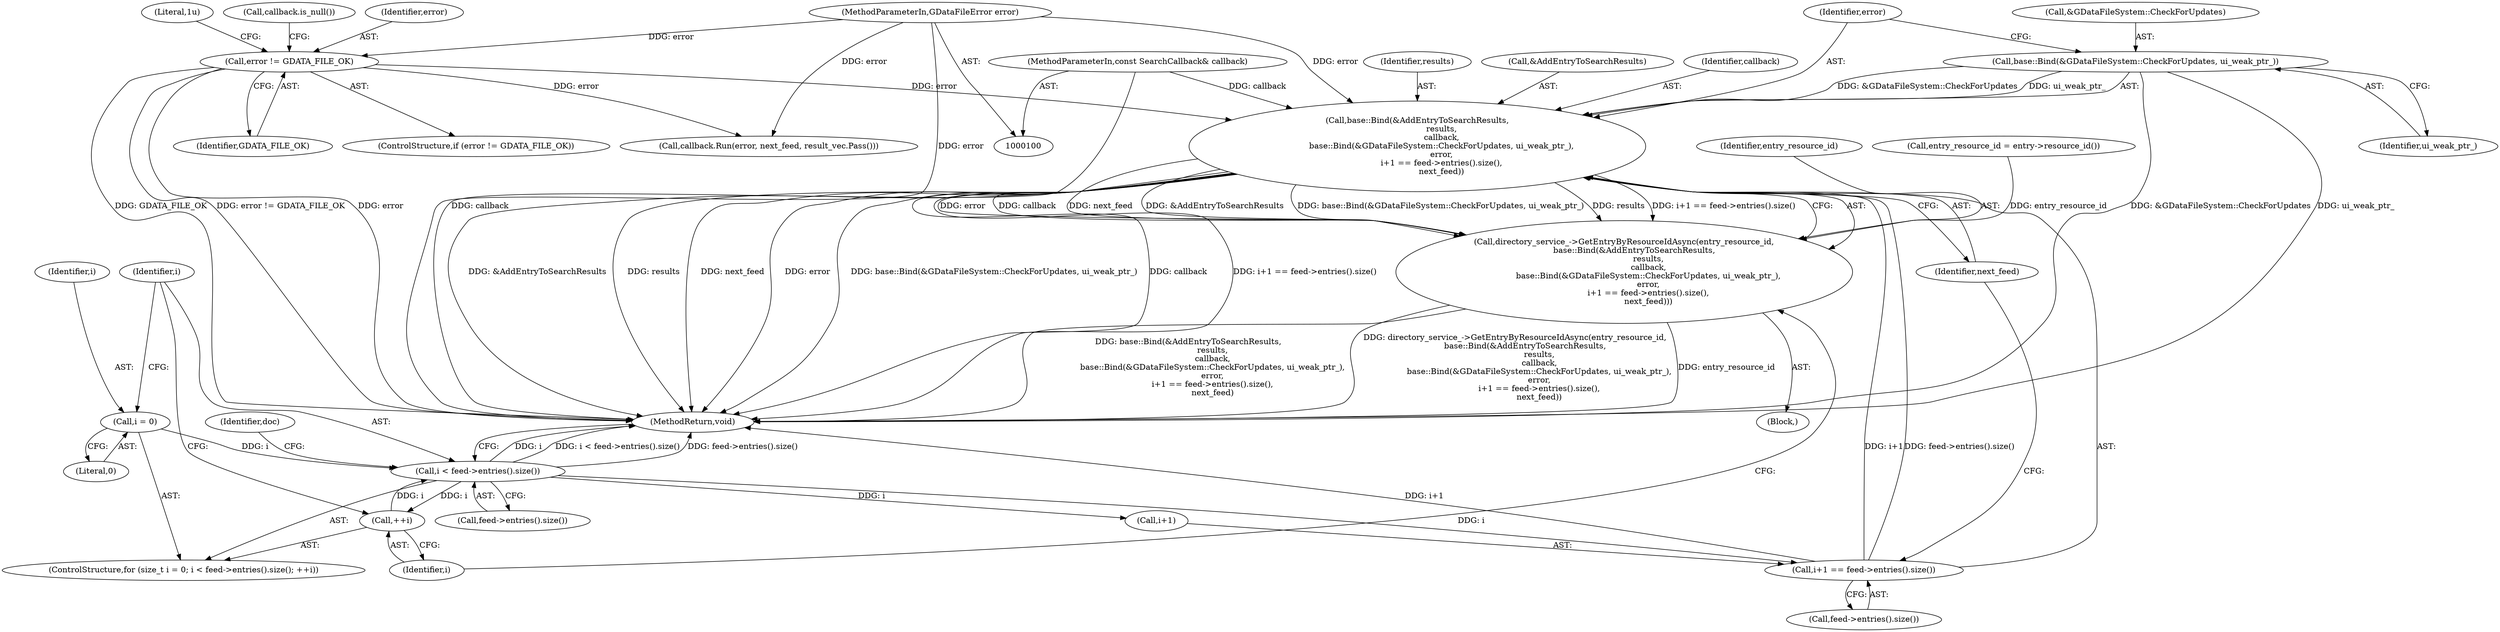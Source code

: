 digraph "0_Chrome_dd3b6fe574edad231c01c78e4647a74c38dc4178_3@pointer" {
"1000188" [label="(Call,base::Bind(&AddEntryToSearchResults,\n                   results,\n                   callback,\n                   base::Bind(&GDataFileSystem::CheckForUpdates, ui_weak_ptr_),\n                   error,\n                   i+1 == feed->entries().size(),\n                   next_feed))"];
"1000101" [label="(MethodParameterIn,const SearchCallback& callback)"];
"1000193" [label="(Call,base::Bind(&GDataFileSystem::CheckForUpdates, ui_weak_ptr_))"];
"1000109" [label="(Call,error != GDATA_FILE_OK)"];
"1000103" [label="(MethodParameterIn,GDataFileError error)"];
"1000198" [label="(Call,i+1 == feed->entries().size())"];
"1000148" [label="(Call,i < feed->entries().size())"];
"1000151" [label="(Call,++i)"];
"1000145" [label="(Call,i = 0)"];
"1000186" [label="(Call,directory_service_->GetEntryByResourceIdAsync(entry_resource_id,\n        base::Bind(&AddEntryToSearchResults,\n                   results,\n                   callback,\n                   base::Bind(&GDataFileSystem::CheckForUpdates, ui_weak_ptr_),\n                   error,\n                   i+1 == feed->entries().size(),\n                   next_feed)))"];
"1000197" [label="(Identifier,error)"];
"1000188" [label="(Call,base::Bind(&AddEntryToSearchResults,\n                   results,\n                   callback,\n                   base::Bind(&GDataFileSystem::CheckForUpdates, ui_weak_ptr_),\n                   error,\n                   i+1 == feed->entries().size(),\n                   next_feed))"];
"1000198" [label="(Call,i+1 == feed->entries().size())"];
"1000196" [label="(Identifier,ui_weak_ptr_)"];
"1000151" [label="(Call,++i)"];
"1000186" [label="(Call,directory_service_->GetEntryByResourceIdAsync(entry_resource_id,\n        base::Bind(&AddEntryToSearchResults,\n                   results,\n                   callback,\n                   base::Bind(&GDataFileSystem::CheckForUpdates, ui_weak_ptr_),\n                   error,\n                   i+1 == feed->entries().size(),\n                   next_feed)))"];
"1000191" [label="(Identifier,results)"];
"1000143" [label="(ControlStructure,for (size_t i = 0; i < feed->entries().size(); ++i))"];
"1000194" [label="(Call,&GDataFileSystem::CheckForUpdates)"];
"1000111" [label="(Identifier,GDATA_FILE_OK)"];
"1000204" [label="(MethodReturn,void)"];
"1000109" [label="(Call,error != GDATA_FILE_OK)"];
"1000189" [label="(Call,&AddEntryToSearchResults)"];
"1000110" [label="(Identifier,error)"];
"1000156" [label="(Identifier,doc)"];
"1000101" [label="(MethodParameterIn,const SearchCallback& callback)"];
"1000119" [label="(Literal,1u)"];
"1000138" [label="(Call,callback.Run(error, next_feed, result_vec.Pass()))"];
"1000108" [label="(ControlStructure,if (error != GDATA_FILE_OK))"];
"1000148" [label="(Call,i < feed->entries().size())"];
"1000203" [label="(Identifier,next_feed)"];
"1000147" [label="(Literal,0)"];
"1000146" [label="(Identifier,i)"];
"1000153" [label="(Block,)"];
"1000187" [label="(Identifier,entry_resource_id)"];
"1000103" [label="(MethodParameterIn,GDataFileError error)"];
"1000202" [label="(Call,feed->entries().size())"];
"1000149" [label="(Identifier,i)"];
"1000115" [label="(Call,callback.is_null())"];
"1000192" [label="(Identifier,callback)"];
"1000152" [label="(Identifier,i)"];
"1000174" [label="(Call,entry_resource_id = entry->resource_id())"];
"1000145" [label="(Call,i = 0)"];
"1000150" [label="(Call,feed->entries().size())"];
"1000199" [label="(Call,i+1)"];
"1000193" [label="(Call,base::Bind(&GDataFileSystem::CheckForUpdates, ui_weak_ptr_))"];
"1000188" -> "1000186"  [label="AST: "];
"1000188" -> "1000203"  [label="CFG: "];
"1000189" -> "1000188"  [label="AST: "];
"1000191" -> "1000188"  [label="AST: "];
"1000192" -> "1000188"  [label="AST: "];
"1000193" -> "1000188"  [label="AST: "];
"1000197" -> "1000188"  [label="AST: "];
"1000198" -> "1000188"  [label="AST: "];
"1000203" -> "1000188"  [label="AST: "];
"1000186" -> "1000188"  [label="CFG: "];
"1000188" -> "1000204"  [label="DDG: &AddEntryToSearchResults"];
"1000188" -> "1000204"  [label="DDG: results"];
"1000188" -> "1000204"  [label="DDG: next_feed"];
"1000188" -> "1000204"  [label="DDG: error"];
"1000188" -> "1000204"  [label="DDG: base::Bind(&GDataFileSystem::CheckForUpdates, ui_weak_ptr_)"];
"1000188" -> "1000204"  [label="DDG: callback"];
"1000188" -> "1000204"  [label="DDG: i+1 == feed->entries().size()"];
"1000188" -> "1000186"  [label="DDG: error"];
"1000188" -> "1000186"  [label="DDG: callback"];
"1000188" -> "1000186"  [label="DDG: next_feed"];
"1000188" -> "1000186"  [label="DDG: &AddEntryToSearchResults"];
"1000188" -> "1000186"  [label="DDG: base::Bind(&GDataFileSystem::CheckForUpdates, ui_weak_ptr_)"];
"1000188" -> "1000186"  [label="DDG: results"];
"1000188" -> "1000186"  [label="DDG: i+1 == feed->entries().size()"];
"1000101" -> "1000188"  [label="DDG: callback"];
"1000193" -> "1000188"  [label="DDG: &GDataFileSystem::CheckForUpdates"];
"1000193" -> "1000188"  [label="DDG: ui_weak_ptr_"];
"1000109" -> "1000188"  [label="DDG: error"];
"1000103" -> "1000188"  [label="DDG: error"];
"1000198" -> "1000188"  [label="DDG: i+1"];
"1000198" -> "1000188"  [label="DDG: feed->entries().size()"];
"1000101" -> "1000100"  [label="AST: "];
"1000101" -> "1000204"  [label="DDG: callback"];
"1000193" -> "1000196"  [label="CFG: "];
"1000194" -> "1000193"  [label="AST: "];
"1000196" -> "1000193"  [label="AST: "];
"1000197" -> "1000193"  [label="CFG: "];
"1000193" -> "1000204"  [label="DDG: &GDataFileSystem::CheckForUpdates"];
"1000193" -> "1000204"  [label="DDG: ui_weak_ptr_"];
"1000109" -> "1000108"  [label="AST: "];
"1000109" -> "1000111"  [label="CFG: "];
"1000110" -> "1000109"  [label="AST: "];
"1000111" -> "1000109"  [label="AST: "];
"1000115" -> "1000109"  [label="CFG: "];
"1000119" -> "1000109"  [label="CFG: "];
"1000109" -> "1000204"  [label="DDG: error"];
"1000109" -> "1000204"  [label="DDG: GDATA_FILE_OK"];
"1000109" -> "1000204"  [label="DDG: error != GDATA_FILE_OK"];
"1000103" -> "1000109"  [label="DDG: error"];
"1000109" -> "1000138"  [label="DDG: error"];
"1000103" -> "1000100"  [label="AST: "];
"1000103" -> "1000204"  [label="DDG: error"];
"1000103" -> "1000138"  [label="DDG: error"];
"1000198" -> "1000202"  [label="CFG: "];
"1000199" -> "1000198"  [label="AST: "];
"1000202" -> "1000198"  [label="AST: "];
"1000203" -> "1000198"  [label="CFG: "];
"1000198" -> "1000204"  [label="DDG: i+1"];
"1000148" -> "1000198"  [label="DDG: i"];
"1000148" -> "1000143"  [label="AST: "];
"1000148" -> "1000150"  [label="CFG: "];
"1000149" -> "1000148"  [label="AST: "];
"1000150" -> "1000148"  [label="AST: "];
"1000156" -> "1000148"  [label="CFG: "];
"1000204" -> "1000148"  [label="CFG: "];
"1000148" -> "1000204"  [label="DDG: i"];
"1000148" -> "1000204"  [label="DDG: i < feed->entries().size()"];
"1000148" -> "1000204"  [label="DDG: feed->entries().size()"];
"1000151" -> "1000148"  [label="DDG: i"];
"1000145" -> "1000148"  [label="DDG: i"];
"1000148" -> "1000151"  [label="DDG: i"];
"1000148" -> "1000199"  [label="DDG: i"];
"1000151" -> "1000143"  [label="AST: "];
"1000151" -> "1000152"  [label="CFG: "];
"1000152" -> "1000151"  [label="AST: "];
"1000149" -> "1000151"  [label="CFG: "];
"1000145" -> "1000143"  [label="AST: "];
"1000145" -> "1000147"  [label="CFG: "];
"1000146" -> "1000145"  [label="AST: "];
"1000147" -> "1000145"  [label="AST: "];
"1000149" -> "1000145"  [label="CFG: "];
"1000186" -> "1000153"  [label="AST: "];
"1000187" -> "1000186"  [label="AST: "];
"1000152" -> "1000186"  [label="CFG: "];
"1000186" -> "1000204"  [label="DDG: base::Bind(&AddEntryToSearchResults,\n                   results,\n                   callback,\n                   base::Bind(&GDataFileSystem::CheckForUpdates, ui_weak_ptr_),\n                   error,\n                   i+1 == feed->entries().size(),\n                   next_feed)"];
"1000186" -> "1000204"  [label="DDG: directory_service_->GetEntryByResourceIdAsync(entry_resource_id,\n        base::Bind(&AddEntryToSearchResults,\n                   results,\n                   callback,\n                   base::Bind(&GDataFileSystem::CheckForUpdates, ui_weak_ptr_),\n                   error,\n                   i+1 == feed->entries().size(),\n                   next_feed))"];
"1000186" -> "1000204"  [label="DDG: entry_resource_id"];
"1000174" -> "1000186"  [label="DDG: entry_resource_id"];
}
